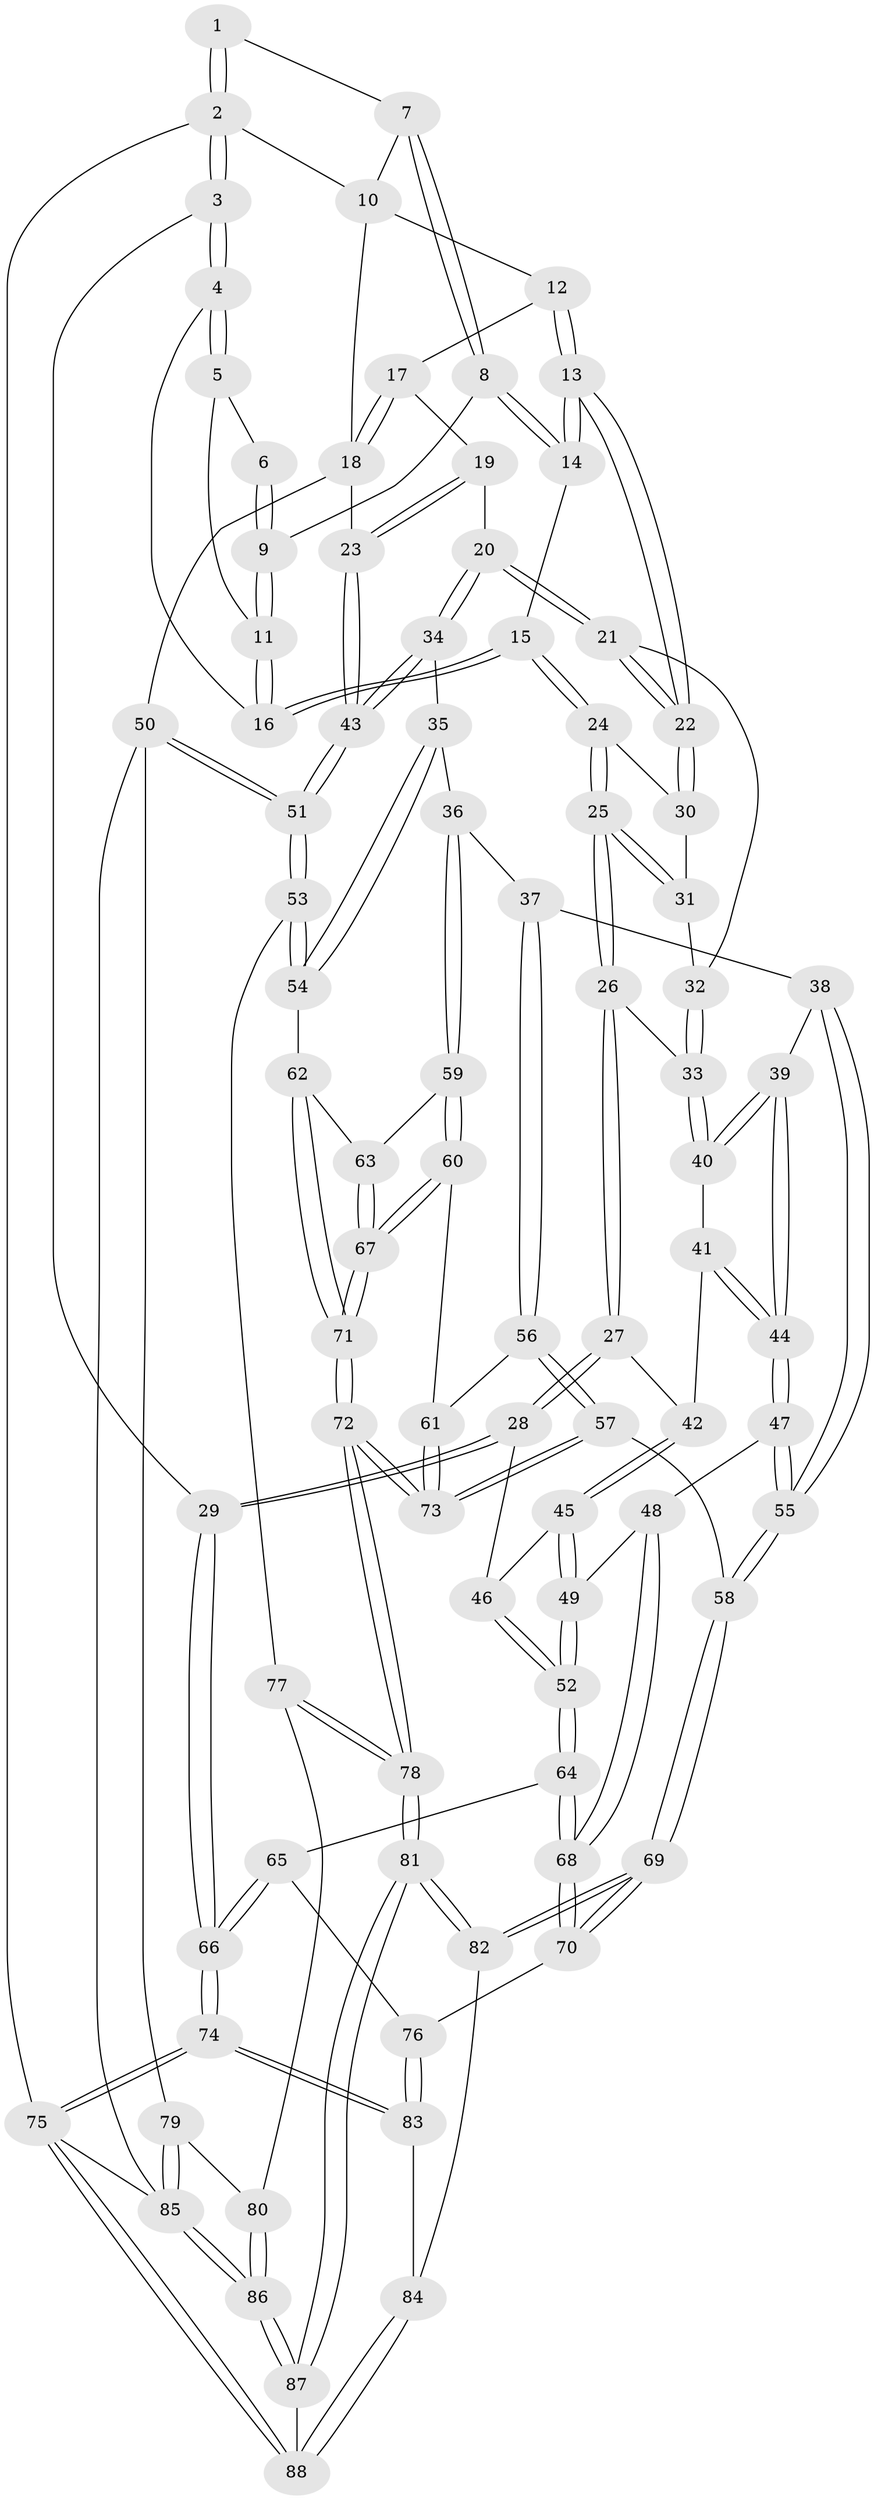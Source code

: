 // Generated by graph-tools (version 1.1) at 2025/16/03/09/25 04:16:52]
// undirected, 88 vertices, 216 edges
graph export_dot {
graph [start="1"]
  node [color=gray90,style=filled];
  1 [pos="+0.10916318773636592+0"];
  2 [pos="+0+0"];
  3 [pos="+0+0.1670205910184551"];
  4 [pos="+0+0.15708754540014946"];
  5 [pos="+0.08182943781004118+0.05515622198056197"];
  6 [pos="+0.1019945537261528+0"];
  7 [pos="+0.34840932467489505+0"];
  8 [pos="+0.3255186039384369+0"];
  9 [pos="+0.17805763989307172+0.095561614037045"];
  10 [pos="+0.6490902360546388+0"];
  11 [pos="+0.1510136215276412+0.1575139481501224"];
  12 [pos="+0.6625501556230707+0"];
  13 [pos="+0.4056891663451562+0.2168546419092762"];
  14 [pos="+0.3458124826096842+0.15141384808943048"];
  15 [pos="+0.15144319020111782+0.22270068007809288"];
  16 [pos="+0.14755234622263147+0.2178100249667789"];
  17 [pos="+0.6716540754868756+0"];
  18 [pos="+1+0.24184116147843346"];
  19 [pos="+0.6853246137125889+0.1345511452270521"];
  20 [pos="+0.5683441806346294+0.3409880034221076"];
  21 [pos="+0.4365786165002374+0.2747075406289757"];
  22 [pos="+0.43653381753108655+0.2746462185905295"];
  23 [pos="+1+0.30984529245737474"];
  24 [pos="+0.15193154157476627+0.23430471973181338"];
  25 [pos="+0.12613910280364737+0.3356974174568967"];
  26 [pos="+0.1196914237244304+0.3513825741264176"];
  27 [pos="+0.047568184828046256+0.4088814520571473"];
  28 [pos="+0+0.42905059607794377"];
  29 [pos="+0+0.42506647126820973"];
  30 [pos="+0.24253219474600254+0.2813813334313102"];
  31 [pos="+0.26767578765127303+0.33537044846917724"];
  32 [pos="+0.3137275986281975+0.3678608545129544"];
  33 [pos="+0.27357684813671573+0.43725069304457703"];
  34 [pos="+0.5861135228594391+0.3916093379123904"];
  35 [pos="+0.5829276248662786+0.40162290278556245"];
  36 [pos="+0.4607752076068282+0.5382464763217292"];
  37 [pos="+0.4110092161644231+0.5475954392784697"];
  38 [pos="+0.3540145346700531+0.5457573014270591"];
  39 [pos="+0.34983624658473694+0.544492748316024"];
  40 [pos="+0.27718861464209993+0.45959138208407335"];
  41 [pos="+0.15083303028986517+0.5256626866167967"];
  42 [pos="+0.13723834079751218+0.5221818720613"];
  43 [pos="+1+0.4411560065553404"];
  44 [pos="+0.22248722672641147+0.62039274163609"];
  45 [pos="+0.11696791158247599+0.5540171349545872"];
  46 [pos="+0.029820558544081277+0.5779906916444357"];
  47 [pos="+0.21369644261214019+0.6477151495081854"];
  48 [pos="+0.20346527521499339+0.6533253485008994"];
  49 [pos="+0.09491435589132448+0.6437566773901816"];
  50 [pos="+1+0.6968228156677191"];
  51 [pos="+1+0.6283186553766591"];
  52 [pos="+0.07150313061646463+0.6586822092100587"];
  53 [pos="+0.7321086303738032+0.6723058539815485"];
  54 [pos="+0.7030260426402625+0.6626712979879139"];
  55 [pos="+0.3053321178808343+0.746659881975959"];
  56 [pos="+0.3686641645176528+0.7521199277107287"];
  57 [pos="+0.360350608521632+0.7629195654116021"];
  58 [pos="+0.316944844248307+0.7738096027221222"];
  59 [pos="+0.478047797745993+0.5889247942346563"];
  60 [pos="+0.47730846780938196+0.6602949737097648"];
  61 [pos="+0.4499295984448026+0.6997926511217434"];
  62 [pos="+0.6890089239622619+0.669954483503633"];
  63 [pos="+0.582477112132743+0.664902587290738"];
  64 [pos="+0.059885327514342584+0.6774837793619127"];
  65 [pos="+0.04767056000240207+0.6873718493893711"];
  66 [pos="+0+0.729783093212657"];
  67 [pos="+0.5341234288244532+0.7329258116258958"];
  68 [pos="+0.16217627453080352+0.7350681960286954"];
  69 [pos="+0.2846885831206844+0.8253243884132468"];
  70 [pos="+0.1664148422456609+0.8037630070471521"];
  71 [pos="+0.5526924919213592+0.8324949151299024"];
  72 [pos="+0.5456302899633796+0.8562315344107807"];
  73 [pos="+0.5198773425006474+0.8392289180162076"];
  74 [pos="+0+1"];
  75 [pos="+0+1"];
  76 [pos="+0.10316892313886142+0.8335823068995676"];
  77 [pos="+0.7273602708650362+0.7835147327801023"];
  78 [pos="+0.5543333209156541+0.8920299738372908"];
  79 [pos="+0.9117696477525378+0.8099513374153674"];
  80 [pos="+0.7877457542014309+0.8884139864623845"];
  81 [pos="+0.5613701338828432+1"];
  82 [pos="+0.2890647058382434+0.8484912806695707"];
  83 [pos="+0.04766852801067046+0.9015536975296907"];
  84 [pos="+0.23923996111000514+0.9438467137689406"];
  85 [pos="+0.813418968008632+1"];
  86 [pos="+0.6124661648087341+1"];
  87 [pos="+0.6040870507256558+1"];
  88 [pos="+0.26106970823201936+1"];
  1 -- 2;
  1 -- 2;
  1 -- 7;
  2 -- 3;
  2 -- 3;
  2 -- 10;
  2 -- 75;
  3 -- 4;
  3 -- 4;
  3 -- 29;
  4 -- 5;
  4 -- 5;
  4 -- 16;
  5 -- 6;
  5 -- 11;
  6 -- 9;
  6 -- 9;
  7 -- 8;
  7 -- 8;
  7 -- 10;
  8 -- 9;
  8 -- 14;
  8 -- 14;
  9 -- 11;
  9 -- 11;
  10 -- 12;
  10 -- 18;
  11 -- 16;
  11 -- 16;
  12 -- 13;
  12 -- 13;
  12 -- 17;
  13 -- 14;
  13 -- 14;
  13 -- 22;
  13 -- 22;
  14 -- 15;
  15 -- 16;
  15 -- 16;
  15 -- 24;
  15 -- 24;
  17 -- 18;
  17 -- 18;
  17 -- 19;
  18 -- 23;
  18 -- 50;
  19 -- 20;
  19 -- 23;
  19 -- 23;
  20 -- 21;
  20 -- 21;
  20 -- 34;
  20 -- 34;
  21 -- 22;
  21 -- 22;
  21 -- 32;
  22 -- 30;
  22 -- 30;
  23 -- 43;
  23 -- 43;
  24 -- 25;
  24 -- 25;
  24 -- 30;
  25 -- 26;
  25 -- 26;
  25 -- 31;
  25 -- 31;
  26 -- 27;
  26 -- 27;
  26 -- 33;
  27 -- 28;
  27 -- 28;
  27 -- 42;
  28 -- 29;
  28 -- 29;
  28 -- 46;
  29 -- 66;
  29 -- 66;
  30 -- 31;
  31 -- 32;
  32 -- 33;
  32 -- 33;
  33 -- 40;
  33 -- 40;
  34 -- 35;
  34 -- 43;
  34 -- 43;
  35 -- 36;
  35 -- 54;
  35 -- 54;
  36 -- 37;
  36 -- 59;
  36 -- 59;
  37 -- 38;
  37 -- 56;
  37 -- 56;
  38 -- 39;
  38 -- 55;
  38 -- 55;
  39 -- 40;
  39 -- 40;
  39 -- 44;
  39 -- 44;
  40 -- 41;
  41 -- 42;
  41 -- 44;
  41 -- 44;
  42 -- 45;
  42 -- 45;
  43 -- 51;
  43 -- 51;
  44 -- 47;
  44 -- 47;
  45 -- 46;
  45 -- 49;
  45 -- 49;
  46 -- 52;
  46 -- 52;
  47 -- 48;
  47 -- 55;
  47 -- 55;
  48 -- 49;
  48 -- 68;
  48 -- 68;
  49 -- 52;
  49 -- 52;
  50 -- 51;
  50 -- 51;
  50 -- 79;
  50 -- 85;
  51 -- 53;
  51 -- 53;
  52 -- 64;
  52 -- 64;
  53 -- 54;
  53 -- 54;
  53 -- 77;
  54 -- 62;
  55 -- 58;
  55 -- 58;
  56 -- 57;
  56 -- 57;
  56 -- 61;
  57 -- 58;
  57 -- 73;
  57 -- 73;
  58 -- 69;
  58 -- 69;
  59 -- 60;
  59 -- 60;
  59 -- 63;
  60 -- 61;
  60 -- 67;
  60 -- 67;
  61 -- 73;
  61 -- 73;
  62 -- 63;
  62 -- 71;
  62 -- 71;
  63 -- 67;
  63 -- 67;
  64 -- 65;
  64 -- 68;
  64 -- 68;
  65 -- 66;
  65 -- 66;
  65 -- 76;
  66 -- 74;
  66 -- 74;
  67 -- 71;
  67 -- 71;
  68 -- 70;
  68 -- 70;
  69 -- 70;
  69 -- 70;
  69 -- 82;
  69 -- 82;
  70 -- 76;
  71 -- 72;
  71 -- 72;
  72 -- 73;
  72 -- 73;
  72 -- 78;
  72 -- 78;
  74 -- 75;
  74 -- 75;
  74 -- 83;
  74 -- 83;
  75 -- 88;
  75 -- 88;
  75 -- 85;
  76 -- 83;
  76 -- 83;
  77 -- 78;
  77 -- 78;
  77 -- 80;
  78 -- 81;
  78 -- 81;
  79 -- 80;
  79 -- 85;
  79 -- 85;
  80 -- 86;
  80 -- 86;
  81 -- 82;
  81 -- 82;
  81 -- 87;
  81 -- 87;
  82 -- 84;
  83 -- 84;
  84 -- 88;
  84 -- 88;
  85 -- 86;
  85 -- 86;
  86 -- 87;
  86 -- 87;
  87 -- 88;
}
